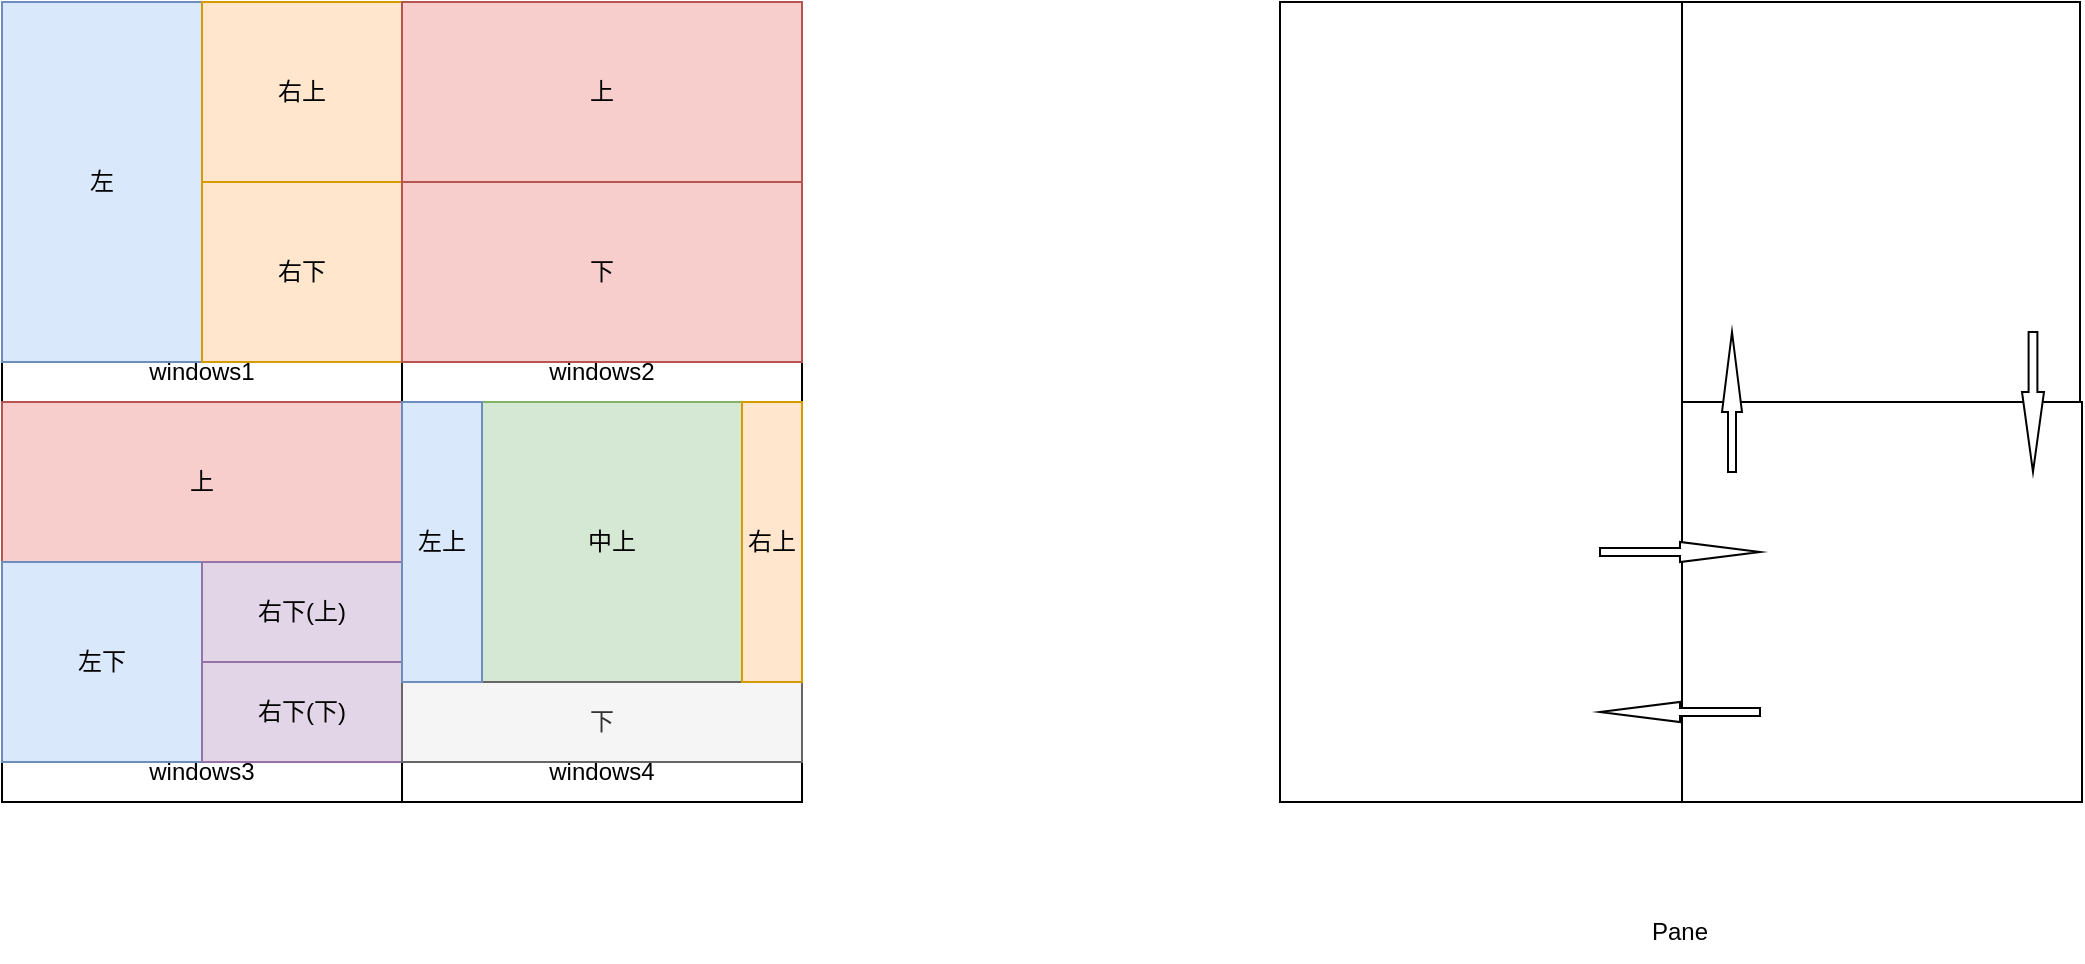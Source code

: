 <mxfile version="23.1.7" type="github">
  <diagram name="第 1 页" id="a0rtQFJB3-dGhp4FlhbC">
    <mxGraphModel dx="1641" dy="475" grid="1" gridSize="10" guides="1" tooltips="1" connect="1" arrows="1" fold="1" page="1" pageScale="1" pageWidth="827" pageHeight="1169" math="0" shadow="0">
      <root>
        <mxCell id="0" />
        <mxCell id="1" parent="0" />
        <mxCell id="D3tRiavoMa9uWJoJIMfx-1" value="" style="whiteSpace=wrap;html=1;aspect=fixed;" vertex="1" parent="1">
          <mxGeometry x="239" y="120" width="400" height="400" as="geometry" />
        </mxCell>
        <mxCell id="D3tRiavoMa9uWJoJIMfx-2" value="" style="rounded=0;whiteSpace=wrap;html=1;" vertex="1" parent="1">
          <mxGeometry x="440" y="120" width="199" height="400" as="geometry" />
        </mxCell>
        <mxCell id="D3tRiavoMa9uWJoJIMfx-4" value="" style="rounded=0;whiteSpace=wrap;html=1;" vertex="1" parent="1">
          <mxGeometry x="440" y="320" width="200" height="200" as="geometry" />
        </mxCell>
        <mxCell id="D3tRiavoMa9uWJoJIMfx-5" value="Pane" style="text;html=1;align=center;verticalAlign=middle;whiteSpace=wrap;rounded=0;" vertex="1" parent="1">
          <mxGeometry x="409" y="570" width="60" height="30" as="geometry" />
        </mxCell>
        <mxCell id="D3tRiavoMa9uWJoJIMfx-6" value="" style="html=1;shadow=0;dashed=0;align=center;verticalAlign=middle;shape=mxgraph.arrows2.arrow;dy=0.6;dx=40;direction=north;notch=0;" vertex="1" parent="1">
          <mxGeometry x="460" y="285" width="10" height="70" as="geometry" />
        </mxCell>
        <mxCell id="D3tRiavoMa9uWJoJIMfx-8" value="" style="html=1;shadow=0;dashed=0;align=center;verticalAlign=middle;shape=mxgraph.arrows2.arrow;dy=0.6;dx=40;direction=south;notch=0;" vertex="1" parent="1">
          <mxGeometry x="610" y="285" width="11" height="70" as="geometry" />
        </mxCell>
        <mxCell id="D3tRiavoMa9uWJoJIMfx-9" value="" style="html=1;shadow=0;dashed=0;align=center;verticalAlign=middle;shape=mxgraph.arrows2.arrow;dy=0.6;dx=40;notch=0;" vertex="1" parent="1">
          <mxGeometry x="399" y="390" width="80" height="10" as="geometry" />
        </mxCell>
        <mxCell id="D3tRiavoMa9uWJoJIMfx-10" value="" style="html=1;shadow=0;dashed=0;align=center;verticalAlign=middle;shape=mxgraph.arrows2.arrow;dy=0.6;dx=40;flipH=1;notch=0;" vertex="1" parent="1">
          <mxGeometry x="399" y="470" width="80" height="10" as="geometry" />
        </mxCell>
        <mxCell id="D3tRiavoMa9uWJoJIMfx-11" value="" style="whiteSpace=wrap;html=1;aspect=fixed;" vertex="1" parent="1">
          <mxGeometry x="-400" y="120" width="400" height="400" as="geometry" />
        </mxCell>
        <mxCell id="D3tRiavoMa9uWJoJIMfx-12" value="" style="whiteSpace=wrap;html=1;aspect=fixed;" vertex="1" parent="1">
          <mxGeometry x="-400" y="120" width="200" height="200" as="geometry" />
        </mxCell>
        <mxCell id="D3tRiavoMa9uWJoJIMfx-13" value="" style="whiteSpace=wrap;html=1;aspect=fixed;" vertex="1" parent="1">
          <mxGeometry x="-200" y="320" width="200" height="200" as="geometry" />
        </mxCell>
        <mxCell id="D3tRiavoMa9uWJoJIMfx-14" value="" style="whiteSpace=wrap;html=1;aspect=fixed;" vertex="1" parent="1">
          <mxGeometry x="-400" y="320" width="200" height="200" as="geometry" />
        </mxCell>
        <mxCell id="D3tRiavoMa9uWJoJIMfx-15" value="" style="whiteSpace=wrap;html=1;aspect=fixed;" vertex="1" parent="1">
          <mxGeometry x="-200" y="120" width="200" height="200" as="geometry" />
        </mxCell>
        <mxCell id="D3tRiavoMa9uWJoJIMfx-16" value="windows1" style="text;html=1;align=center;verticalAlign=middle;whiteSpace=wrap;rounded=0;" vertex="1" parent="1">
          <mxGeometry x="-330" y="290" width="60" height="30" as="geometry" />
        </mxCell>
        <mxCell id="D3tRiavoMa9uWJoJIMfx-17" value="windows4" style="text;html=1;align=center;verticalAlign=middle;whiteSpace=wrap;rounded=0;" vertex="1" parent="1">
          <mxGeometry x="-130" y="490" width="60" height="30" as="geometry" />
        </mxCell>
        <mxCell id="D3tRiavoMa9uWJoJIMfx-18" value="windows3" style="text;html=1;align=center;verticalAlign=middle;whiteSpace=wrap;rounded=0;" vertex="1" parent="1">
          <mxGeometry x="-330" y="490" width="60" height="30" as="geometry" />
        </mxCell>
        <mxCell id="D3tRiavoMa9uWJoJIMfx-19" value="windows2" style="text;html=1;align=center;verticalAlign=middle;whiteSpace=wrap;rounded=0;" vertex="1" parent="1">
          <mxGeometry x="-130" y="290" width="60" height="30" as="geometry" />
        </mxCell>
        <mxCell id="D3tRiavoMa9uWJoJIMfx-21" value="左" style="rounded=0;whiteSpace=wrap;html=1;fillColor=#dae8fc;strokeColor=#6c8ebf;" vertex="1" parent="1">
          <mxGeometry x="-400" y="120" width="100" height="180" as="geometry" />
        </mxCell>
        <mxCell id="D3tRiavoMa9uWJoJIMfx-22" value="右上" style="rounded=0;whiteSpace=wrap;html=1;fillColor=#ffe6cc;strokeColor=#d79b00;" vertex="1" parent="1">
          <mxGeometry x="-300" y="120" width="100" height="90" as="geometry" />
        </mxCell>
        <mxCell id="D3tRiavoMa9uWJoJIMfx-23" value="右下" style="rounded=0;whiteSpace=wrap;html=1;fillColor=#ffe6cc;strokeColor=#d79b00;" vertex="1" parent="1">
          <mxGeometry x="-300" y="210" width="100" height="90" as="geometry" />
        </mxCell>
        <mxCell id="D3tRiavoMa9uWJoJIMfx-24" value="上" style="rounded=0;whiteSpace=wrap;html=1;fillColor=#f8cecc;strokeColor=#b85450;" vertex="1" parent="1">
          <mxGeometry x="-200" y="120" width="200" height="90" as="geometry" />
        </mxCell>
        <mxCell id="D3tRiavoMa9uWJoJIMfx-25" value="下" style="rounded=0;whiteSpace=wrap;html=1;fillColor=#f8cecc;strokeColor=#b85450;" vertex="1" parent="1">
          <mxGeometry x="-200" y="210" width="200" height="90" as="geometry" />
        </mxCell>
        <mxCell id="D3tRiavoMa9uWJoJIMfx-26" value="上" style="rounded=0;whiteSpace=wrap;html=1;fillColor=#f8cecc;strokeColor=#b85450;" vertex="1" parent="1">
          <mxGeometry x="-400" y="320" width="200" height="80" as="geometry" />
        </mxCell>
        <mxCell id="D3tRiavoMa9uWJoJIMfx-27" value="左下" style="rounded=0;whiteSpace=wrap;html=1;fillColor=#dae8fc;strokeColor=#6c8ebf;" vertex="1" parent="1">
          <mxGeometry x="-400" y="400" width="100" height="100" as="geometry" />
        </mxCell>
        <mxCell id="D3tRiavoMa9uWJoJIMfx-28" value="右下(上)" style="rounded=0;whiteSpace=wrap;html=1;fillColor=#e1d5e7;strokeColor=#9673a6;" vertex="1" parent="1">
          <mxGeometry x="-300" y="400" width="100" height="50" as="geometry" />
        </mxCell>
        <mxCell id="D3tRiavoMa9uWJoJIMfx-29" value="右下(下)" style="rounded=0;whiteSpace=wrap;html=1;fillColor=#e1d5e7;strokeColor=#9673a6;" vertex="1" parent="1">
          <mxGeometry x="-300" y="450" width="100" height="50" as="geometry" />
        </mxCell>
        <mxCell id="D3tRiavoMa9uWJoJIMfx-30" value="中上" style="rounded=0;whiteSpace=wrap;html=1;fillColor=#d5e8d4;strokeColor=#82b366;" vertex="1" parent="1">
          <mxGeometry x="-160" y="320" width="130" height="140" as="geometry" />
        </mxCell>
        <mxCell id="D3tRiavoMa9uWJoJIMfx-31" value="下" style="rounded=0;whiteSpace=wrap;html=1;fillColor=#f5f5f5;strokeColor=#666666;fontColor=#333333;" vertex="1" parent="1">
          <mxGeometry x="-200" y="460" width="200" height="40" as="geometry" />
        </mxCell>
        <mxCell id="D3tRiavoMa9uWJoJIMfx-32" value="左上" style="rounded=0;whiteSpace=wrap;html=1;fillColor=#dae8fc;strokeColor=#6c8ebf;" vertex="1" parent="1">
          <mxGeometry x="-200" y="320" width="40" height="140" as="geometry" />
        </mxCell>
        <mxCell id="D3tRiavoMa9uWJoJIMfx-33" value="右上" style="rounded=0;whiteSpace=wrap;html=1;fillColor=#ffe6cc;strokeColor=#d79b00;" vertex="1" parent="1">
          <mxGeometry x="-30" y="320" width="30" height="140" as="geometry" />
        </mxCell>
      </root>
    </mxGraphModel>
  </diagram>
</mxfile>
